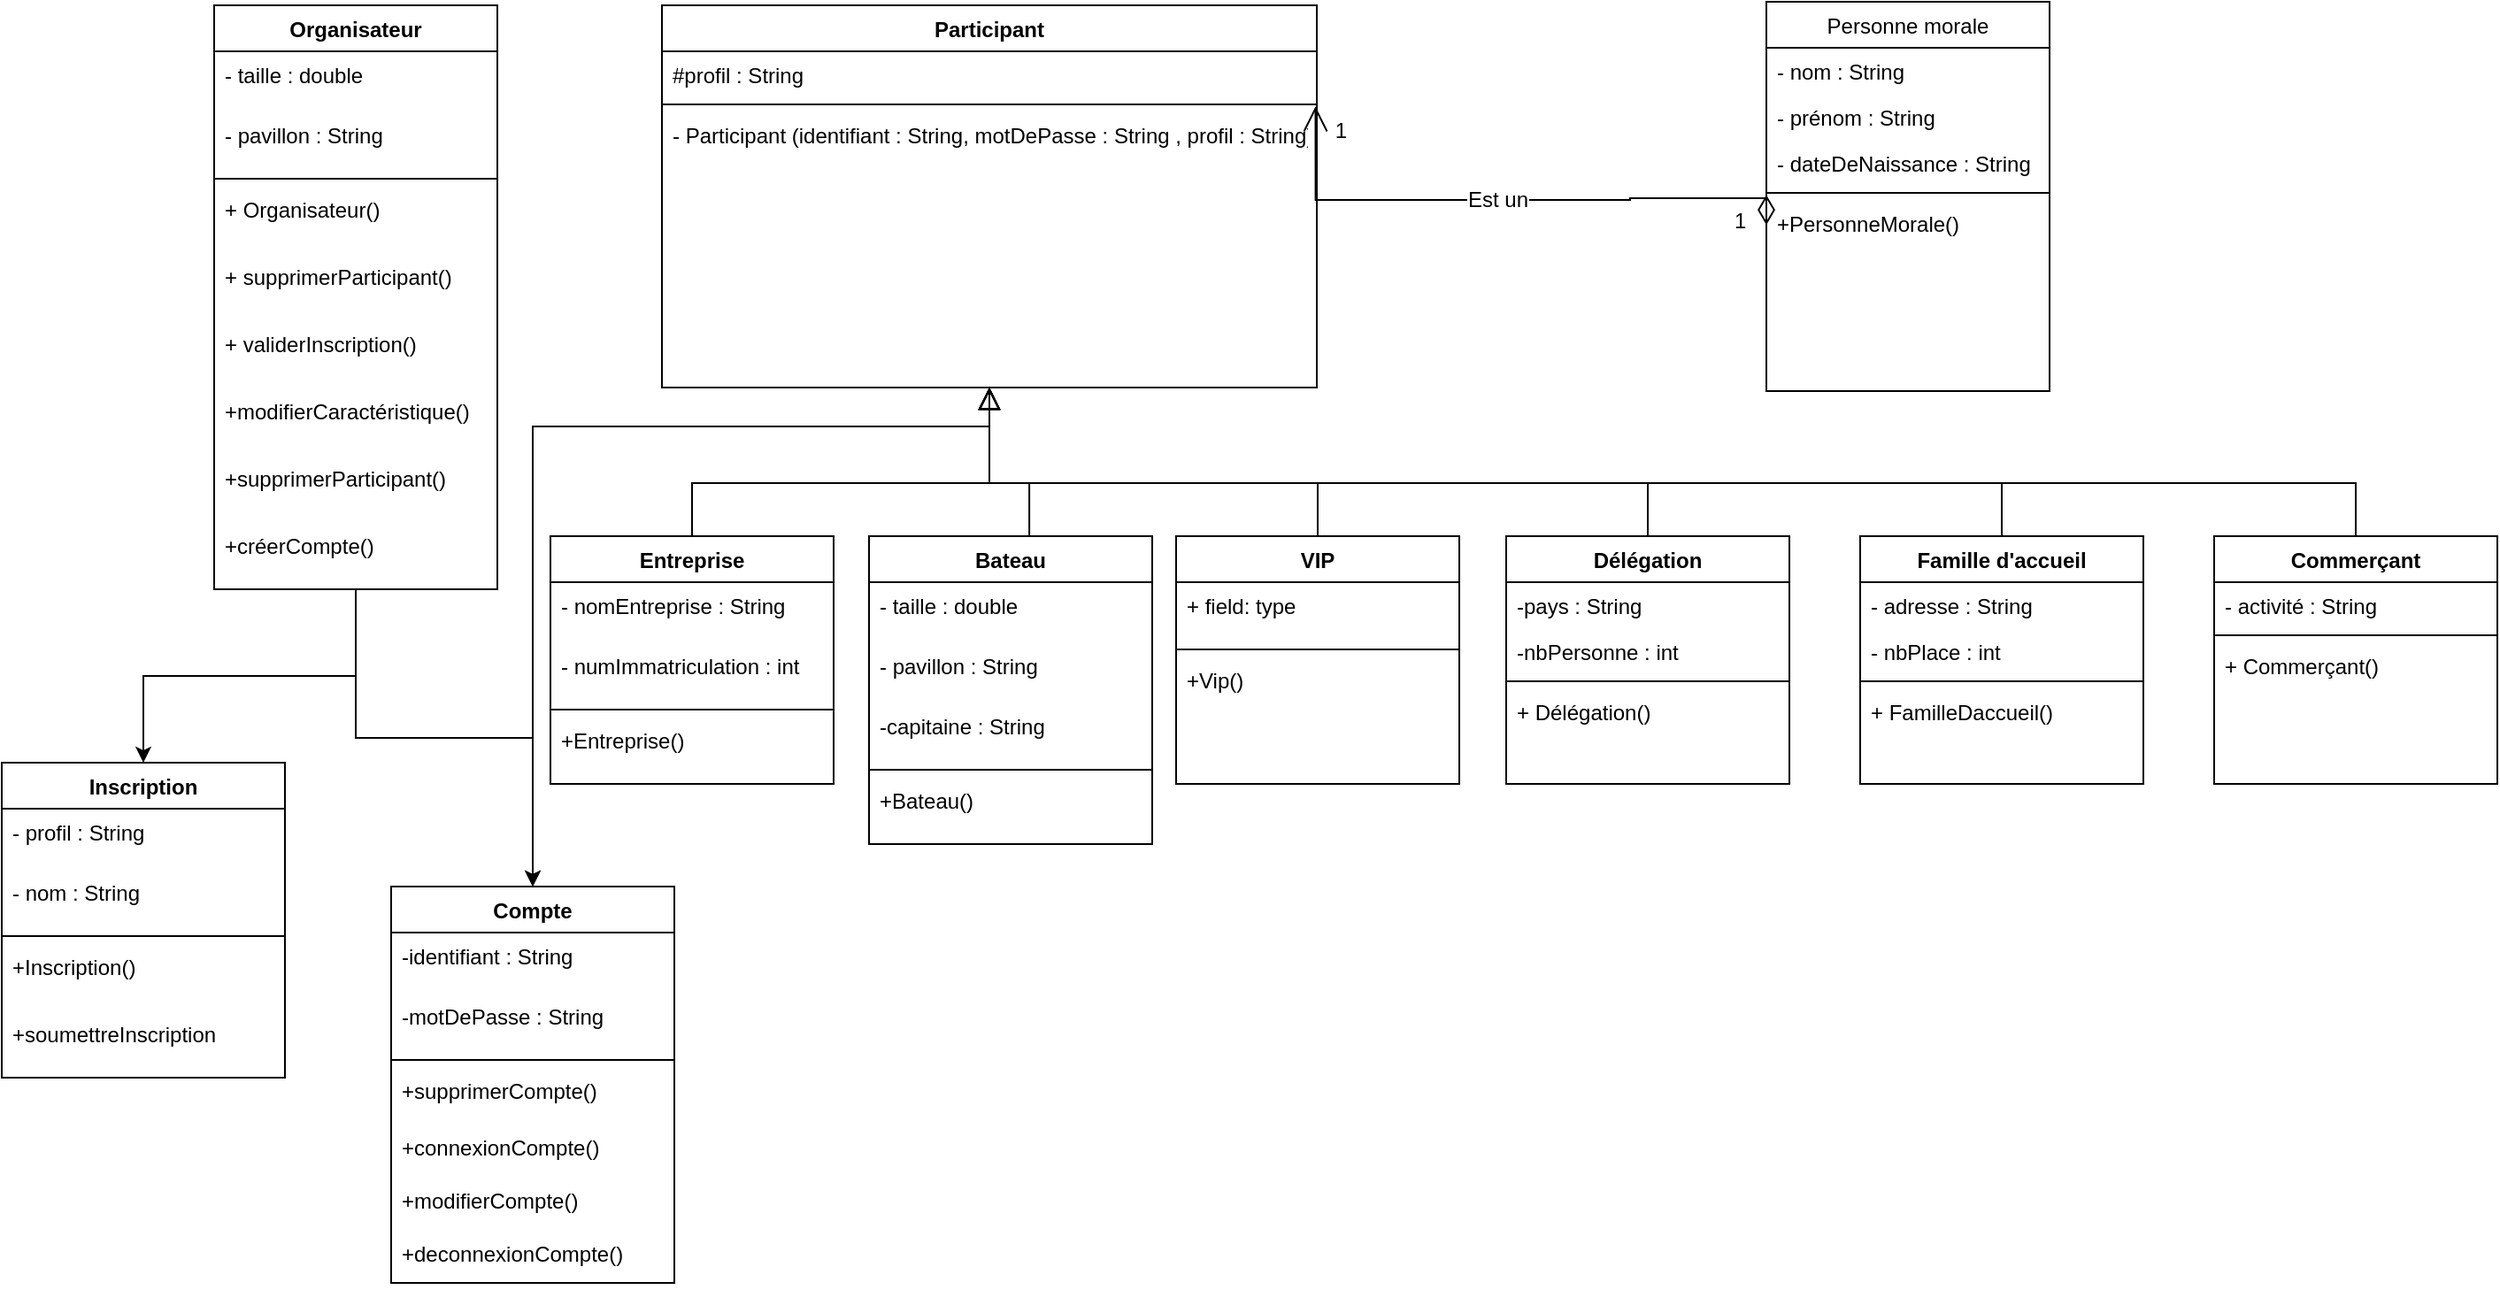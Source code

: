 <mxfile version="16.6.5" type="github">
  <diagram id="DWscqYTxevgceBQovHET" name="Page-1">
    <mxGraphModel dx="3151" dy="995" grid="1" gridSize="10" guides="1" tooltips="1" connect="1" arrows="1" fold="1" page="1" pageScale="1" pageWidth="827" pageHeight="1169" math="0" shadow="0">
      <root>
        <mxCell id="0" />
        <mxCell id="1" parent="0" />
        <mxCell id="gd8OF8IGJQvcCedGKsRl-1" style="edgeStyle=orthogonalEdgeStyle;rounded=0;orthogonalLoop=1;jettySize=auto;html=1;entryX=0.5;entryY=0;entryDx=0;entryDy=0;fontFamily=Helvetica;fontSize=12;fontColor=default;" parent="1" source="gd8OF8IGJQvcCedGKsRl-2" target="gd8OF8IGJQvcCedGKsRl-71" edge="1">
          <mxGeometry relative="1" as="geometry">
            <Array as="points">
              <mxPoint x="228" y="790" />
              <mxPoint x="-30" y="790" />
              <mxPoint x="-30" y="1010" />
            </Array>
          </mxGeometry>
        </mxCell>
        <mxCell id="gd8OF8IGJQvcCedGKsRl-2" value="Participant" style="swimlane;fontStyle=1;align=center;verticalAlign=top;childLayout=stackLayout;horizontal=1;startSize=26;horizontalStack=0;resizeParent=1;resizeLast=0;collapsible=1;marginBottom=0;rounded=0;shadow=0;strokeWidth=1;" parent="1" vertex="1">
          <mxGeometry x="43" y="552" width="370" height="216" as="geometry">
            <mxRectangle x="230" y="140" width="160" height="26" as="alternateBounds" />
          </mxGeometry>
        </mxCell>
        <mxCell id="gd8OF8IGJQvcCedGKsRl-5" value="#profil : String" style="text;align=left;verticalAlign=top;spacingLeft=4;spacingRight=4;overflow=hidden;rotatable=0;points=[[0,0.5],[1,0.5]];portConstraint=eastwest;rounded=0;shadow=0;html=0;" parent="gd8OF8IGJQvcCedGKsRl-2" vertex="1">
          <mxGeometry y="26" width="370" height="26" as="geometry" />
        </mxCell>
        <mxCell id="gd8OF8IGJQvcCedGKsRl-6" value="" style="line;html=1;strokeWidth=1;align=left;verticalAlign=middle;spacingTop=-1;spacingLeft=3;spacingRight=3;rotatable=0;labelPosition=right;points=[];portConstraint=eastwest;" parent="gd8OF8IGJQvcCedGKsRl-2" vertex="1">
          <mxGeometry y="52" width="370" height="8" as="geometry" />
        </mxCell>
        <mxCell id="gd8OF8IGJQvcCedGKsRl-7" value="- Participant (identifiant : String, motDePasse : String , profil : String)" style="text;align=left;verticalAlign=top;spacingLeft=4;spacingRight=4;overflow=hidden;rotatable=0;points=[[0,0.5],[1,0.5]];portConstraint=eastwest;labelBackgroundColor=#FFFFFF;" parent="gd8OF8IGJQvcCedGKsRl-2" vertex="1">
          <mxGeometry y="60" width="370" height="28" as="geometry" />
        </mxCell>
        <mxCell id="gd8OF8IGJQvcCedGKsRl-8" value="" style="endArrow=block;endSize=10;endFill=0;shadow=0;strokeWidth=1;rounded=0;edgeStyle=elbowEdgeStyle;elbow=vertical;entryX=0.5;entryY=1;entryDx=0;entryDy=0;" parent="1" target="gd8OF8IGJQvcCedGKsRl-2" edge="1">
          <mxGeometry width="160" relative="1" as="geometry">
            <mxPoint x="60" y="852" as="sourcePoint" />
            <mxPoint x="200" y="735" as="targetPoint" />
            <Array as="points">
              <mxPoint x="250" y="822" />
              <mxPoint x="250" y="810" />
            </Array>
          </mxGeometry>
        </mxCell>
        <mxCell id="gd8OF8IGJQvcCedGKsRl-9" value="" style="endArrow=block;endSize=10;endFill=0;shadow=0;strokeWidth=1;rounded=0;edgeStyle=elbowEdgeStyle;elbow=vertical;exitX=0.566;exitY=0.006;exitDx=0;exitDy=0;exitPerimeter=0;entryX=0.5;entryY=1;entryDx=0;entryDy=0;" parent="1" source="gd8OF8IGJQvcCedGKsRl-32" target="gd8OF8IGJQvcCedGKsRl-2" edge="1">
          <mxGeometry width="160" relative="1" as="geometry">
            <mxPoint x="250.0" y="852" as="sourcePoint" />
            <mxPoint x="310" y="803" as="targetPoint" />
            <Array as="points">
              <mxPoint x="240" y="822" />
              <mxPoint x="250" y="782" />
              <mxPoint x="270" y="782" />
              <mxPoint x="225" y="802" />
              <mxPoint x="300" y="812" />
            </Array>
          </mxGeometry>
        </mxCell>
        <mxCell id="gd8OF8IGJQvcCedGKsRl-10" value="Personne morale" style="swimlane;fontStyle=0;align=center;verticalAlign=top;childLayout=stackLayout;horizontal=1;startSize=26;horizontalStack=0;resizeParent=1;resizeLast=0;collapsible=1;marginBottom=0;rounded=0;shadow=0;strokeWidth=1;" parent="1" vertex="1">
          <mxGeometry x="667" y="550" width="160" height="220" as="geometry">
            <mxRectangle x="550" y="140" width="160" height="26" as="alternateBounds" />
          </mxGeometry>
        </mxCell>
        <mxCell id="gd8OF8IGJQvcCedGKsRl-11" value="- nom : String" style="text;align=left;verticalAlign=top;spacingLeft=4;spacingRight=4;overflow=hidden;rotatable=0;points=[[0,0.5],[1,0.5]];portConstraint=eastwest;" parent="gd8OF8IGJQvcCedGKsRl-10" vertex="1">
          <mxGeometry y="26" width="160" height="26" as="geometry" />
        </mxCell>
        <mxCell id="gd8OF8IGJQvcCedGKsRl-12" value="- prénom : String" style="text;align=left;verticalAlign=top;spacingLeft=4;spacingRight=4;overflow=hidden;rotatable=0;points=[[0,0.5],[1,0.5]];portConstraint=eastwest;rounded=0;shadow=0;html=0;" parent="gd8OF8IGJQvcCedGKsRl-10" vertex="1">
          <mxGeometry y="52" width="160" height="26" as="geometry" />
        </mxCell>
        <mxCell id="gd8OF8IGJQvcCedGKsRl-13" value="- dateDeNaissance : String" style="text;align=left;verticalAlign=top;spacingLeft=4;spacingRight=4;overflow=hidden;rotatable=0;points=[[0,0.5],[1,0.5]];portConstraint=eastwest;rounded=0;shadow=0;html=0;" parent="gd8OF8IGJQvcCedGKsRl-10" vertex="1">
          <mxGeometry y="78" width="160" height="26" as="geometry" />
        </mxCell>
        <mxCell id="gd8OF8IGJQvcCedGKsRl-14" value="" style="line;html=1;strokeWidth=1;align=left;verticalAlign=middle;spacingTop=-1;spacingLeft=3;spacingRight=3;rotatable=0;labelPosition=right;points=[];portConstraint=eastwest;" parent="gd8OF8IGJQvcCedGKsRl-10" vertex="1">
          <mxGeometry y="104" width="160" height="8" as="geometry" />
        </mxCell>
        <mxCell id="gd8OF8IGJQvcCedGKsRl-15" value="+PersonneMorale()" style="text;align=left;verticalAlign=top;spacingLeft=4;spacingRight=4;overflow=hidden;rotatable=0;points=[[0,0.5],[1,0.5]];portConstraint=eastwest;" parent="gd8OF8IGJQvcCedGKsRl-10" vertex="1">
          <mxGeometry y="112" width="160" height="26" as="geometry" />
        </mxCell>
        <mxCell id="gd8OF8IGJQvcCedGKsRl-16" value="VIP" style="swimlane;fontStyle=1;align=center;verticalAlign=top;childLayout=stackLayout;horizontal=1;startSize=26;horizontalStack=0;resizeParent=1;resizeParentMax=0;resizeLast=0;collapsible=1;marginBottom=0;" parent="1" vertex="1">
          <mxGeometry x="333.5" y="852" width="160" height="140" as="geometry" />
        </mxCell>
        <mxCell id="gd8OF8IGJQvcCedGKsRl-17" value="+ field: type" style="text;strokeColor=none;fillColor=none;align=left;verticalAlign=top;spacingLeft=4;spacingRight=4;overflow=hidden;rotatable=0;points=[[0,0.5],[1,0.5]];portConstraint=eastwest;" parent="gd8OF8IGJQvcCedGKsRl-16" vertex="1">
          <mxGeometry y="26" width="160" height="34" as="geometry" />
        </mxCell>
        <mxCell id="gd8OF8IGJQvcCedGKsRl-18" value="" style="line;strokeWidth=1;fillColor=none;align=left;verticalAlign=middle;spacingTop=-1;spacingLeft=3;spacingRight=3;rotatable=0;labelPosition=right;points=[];portConstraint=eastwest;" parent="gd8OF8IGJQvcCedGKsRl-16" vertex="1">
          <mxGeometry y="60" width="160" height="8" as="geometry" />
        </mxCell>
        <mxCell id="gd8OF8IGJQvcCedGKsRl-19" value="+Vip()" style="text;strokeColor=none;fillColor=none;align=left;verticalAlign=top;spacingLeft=4;spacingRight=4;overflow=hidden;rotatable=0;points=[[0,0.5],[1,0.5]];portConstraint=eastwest;" parent="gd8OF8IGJQvcCedGKsRl-16" vertex="1">
          <mxGeometry y="68" width="160" height="72" as="geometry" />
        </mxCell>
        <mxCell id="gd8OF8IGJQvcCedGKsRl-20" value="Délégation" style="swimlane;fontStyle=1;align=center;verticalAlign=top;childLayout=stackLayout;horizontal=1;startSize=26;horizontalStack=0;resizeParent=1;resizeParentMax=0;resizeLast=0;collapsible=1;marginBottom=0;labelBackgroundColor=#FFFFFF;fontFamily=Helvetica;fontSize=12;fontColor=default;fillColor=none;gradientColor=none;" parent="1" vertex="1">
          <mxGeometry x="520" y="852" width="160" height="140" as="geometry" />
        </mxCell>
        <mxCell id="gd8OF8IGJQvcCedGKsRl-21" value="-pays : String" style="text;strokeColor=none;fillColor=none;align=left;verticalAlign=top;spacingLeft=4;spacingRight=4;overflow=hidden;rotatable=0;points=[[0,0.5],[1,0.5]];portConstraint=eastwest;labelBackgroundColor=#FFFFFF;fontFamily=Helvetica;fontSize=12;fontColor=default;" parent="gd8OF8IGJQvcCedGKsRl-20" vertex="1">
          <mxGeometry y="26" width="160" height="26" as="geometry" />
        </mxCell>
        <mxCell id="gd8OF8IGJQvcCedGKsRl-22" value="-nbPersonne : int" style="text;strokeColor=none;fillColor=none;align=left;verticalAlign=top;spacingLeft=4;spacingRight=4;overflow=hidden;rotatable=0;points=[[0,0.5],[1,0.5]];portConstraint=eastwest;labelBackgroundColor=#FFFFFF;fontFamily=Helvetica;fontSize=12;fontColor=default;" parent="gd8OF8IGJQvcCedGKsRl-20" vertex="1">
          <mxGeometry y="52" width="160" height="26" as="geometry" />
        </mxCell>
        <mxCell id="gd8OF8IGJQvcCedGKsRl-23" value="" style="line;strokeWidth=1;fillColor=none;align=left;verticalAlign=middle;spacingTop=-1;spacingLeft=3;spacingRight=3;rotatable=0;labelPosition=right;points=[];portConstraint=eastwest;labelBackgroundColor=#FFFFFF;fontFamily=Helvetica;fontSize=12;fontColor=default;" parent="gd8OF8IGJQvcCedGKsRl-20" vertex="1">
          <mxGeometry y="78" width="160" height="8" as="geometry" />
        </mxCell>
        <mxCell id="gd8OF8IGJQvcCedGKsRl-24" value="+ Délégation()" style="text;strokeColor=none;fillColor=none;align=left;verticalAlign=top;spacingLeft=4;spacingRight=4;overflow=hidden;rotatable=0;points=[[0,0.5],[1,0.5]];portConstraint=eastwest;labelBackgroundColor=#FFFFFF;fontFamily=Helvetica;fontSize=12;fontColor=default;" parent="gd8OF8IGJQvcCedGKsRl-20" vertex="1">
          <mxGeometry y="86" width="160" height="54" as="geometry" />
        </mxCell>
        <mxCell id="gd8OF8IGJQvcCedGKsRl-25" value="Famille d&#39;accueil" style="swimlane;fontStyle=1;align=center;verticalAlign=top;childLayout=stackLayout;horizontal=1;startSize=26;horizontalStack=0;resizeParent=1;resizeParentMax=0;resizeLast=0;collapsible=1;marginBottom=0;labelBackgroundColor=#FFFFFF;fontFamily=Helvetica;fontSize=12;fontColor=default;fillColor=none;gradientColor=none;" parent="1" vertex="1">
          <mxGeometry x="720" y="852" width="160" height="140" as="geometry" />
        </mxCell>
        <mxCell id="gd8OF8IGJQvcCedGKsRl-26" value="- adresse : String" style="text;strokeColor=none;fillColor=none;align=left;verticalAlign=top;spacingLeft=4;spacingRight=4;overflow=hidden;rotatable=0;points=[[0,0.5],[1,0.5]];portConstraint=eastwest;labelBackgroundColor=#FFFFFF;fontFamily=Helvetica;fontSize=12;fontColor=default;" parent="gd8OF8IGJQvcCedGKsRl-25" vertex="1">
          <mxGeometry y="26" width="160" height="26" as="geometry" />
        </mxCell>
        <mxCell id="gd8OF8IGJQvcCedGKsRl-27" value="- nbPlace : int" style="text;strokeColor=none;fillColor=none;align=left;verticalAlign=top;spacingLeft=4;spacingRight=4;overflow=hidden;rotatable=0;points=[[0,0.5],[1,0.5]];portConstraint=eastwest;labelBackgroundColor=#FFFFFF;fontFamily=Helvetica;fontSize=12;fontColor=default;" parent="gd8OF8IGJQvcCedGKsRl-25" vertex="1">
          <mxGeometry y="52" width="160" height="26" as="geometry" />
        </mxCell>
        <mxCell id="gd8OF8IGJQvcCedGKsRl-28" value="" style="line;strokeWidth=1;fillColor=none;align=left;verticalAlign=middle;spacingTop=-1;spacingLeft=3;spacingRight=3;rotatable=0;labelPosition=right;points=[];portConstraint=eastwest;labelBackgroundColor=#FFFFFF;fontFamily=Helvetica;fontSize=12;fontColor=default;" parent="gd8OF8IGJQvcCedGKsRl-25" vertex="1">
          <mxGeometry y="78" width="160" height="8" as="geometry" />
        </mxCell>
        <mxCell id="gd8OF8IGJQvcCedGKsRl-29" value="+ FamilleDaccueil()" style="text;strokeColor=none;fillColor=none;align=left;verticalAlign=top;spacingLeft=4;spacingRight=4;overflow=hidden;rotatable=0;points=[[0,0.5],[1,0.5]];portConstraint=eastwest;labelBackgroundColor=#FFFFFF;fontFamily=Helvetica;fontSize=12;fontColor=default;" parent="gd8OF8IGJQvcCedGKsRl-25" vertex="1">
          <mxGeometry y="86" width="160" height="54" as="geometry" />
        </mxCell>
        <mxCell id="gd8OF8IGJQvcCedGKsRl-30" value="" style="endArrow=block;endSize=10;endFill=0;shadow=0;strokeWidth=1;rounded=0;edgeStyle=elbowEdgeStyle;elbow=vertical;exitX=0.5;exitY=0;exitDx=0;exitDy=0;entryX=0.5;entryY=1;entryDx=0;entryDy=0;" parent="1" source="gd8OF8IGJQvcCedGKsRl-20" target="gd8OF8IGJQvcCedGKsRl-2" edge="1">
          <mxGeometry width="160" relative="1" as="geometry">
            <mxPoint x="460" y="852" as="sourcePoint" />
            <mxPoint x="250" y="768" as="targetPoint" />
            <Array as="points">
              <mxPoint x="300" y="822" />
              <mxPoint x="370" y="812" />
              <mxPoint x="350" y="822" />
              <mxPoint x="410" y="822" />
              <mxPoint x="366.5" y="812" />
              <mxPoint x="356.5" y="802" />
              <mxPoint x="396.5" y="812" />
              <mxPoint x="456.5" y="842" />
            </Array>
          </mxGeometry>
        </mxCell>
        <mxCell id="gd8OF8IGJQvcCedGKsRl-31" value="" style="endArrow=block;endSize=10;endFill=0;shadow=0;strokeWidth=1;rounded=0;edgeStyle=elbowEdgeStyle;elbow=vertical;exitX=0.5;exitY=0;exitDx=0;exitDy=0;entryX=0.5;entryY=1;entryDx=0;entryDy=0;" parent="1" source="gd8OF8IGJQvcCedGKsRl-25" target="gd8OF8IGJQvcCedGKsRl-2" edge="1">
          <mxGeometry width="160" relative="1" as="geometry">
            <mxPoint x="623" y="852" as="sourcePoint" />
            <mxPoint x="250" y="768" as="targetPoint" />
            <Array as="points">
              <mxPoint x="390" y="822" />
              <mxPoint x="600" y="812" />
              <mxPoint x="389.5" y="812" />
              <mxPoint x="379.5" y="802" />
              <mxPoint x="419.5" y="812" />
              <mxPoint x="479.5" y="842" />
            </Array>
          </mxGeometry>
        </mxCell>
        <mxCell id="gd8OF8IGJQvcCedGKsRl-32" value="Bateau" style="swimlane;fontStyle=1;align=center;verticalAlign=top;childLayout=stackLayout;horizontal=1;startSize=26;horizontalStack=0;resizeParent=1;resizeParentMax=0;resizeLast=0;collapsible=1;marginBottom=0;" parent="1" vertex="1">
          <mxGeometry x="160" y="852" width="160" height="174" as="geometry" />
        </mxCell>
        <mxCell id="gd8OF8IGJQvcCedGKsRl-33" value="- taille : double" style="text;strokeColor=none;fillColor=none;align=left;verticalAlign=top;spacingLeft=4;spacingRight=4;overflow=hidden;rotatable=0;points=[[0,0.5],[1,0.5]];portConstraint=eastwest;horizontal=1;treeFolding=0;treeMoving=0;enumerate=0;comic=0;part=0;dropTarget=0;autosize=0;html=1;perimeter=rectanglePerimeter;" parent="gd8OF8IGJQvcCedGKsRl-32" vertex="1">
          <mxGeometry y="26" width="160" height="34" as="geometry" />
        </mxCell>
        <mxCell id="gd8OF8IGJQvcCedGKsRl-34" value="- pavillon : String" style="text;strokeColor=none;fillColor=none;align=left;verticalAlign=top;spacingLeft=4;spacingRight=4;overflow=hidden;rotatable=0;points=[[0,0.5],[1,0.5]];portConstraint=eastwest;horizontal=1;treeFolding=0;treeMoving=0;enumerate=0;comic=0;part=0;dropTarget=0;autosize=0;html=1;perimeter=rectanglePerimeter;" parent="gd8OF8IGJQvcCedGKsRl-32" vertex="1">
          <mxGeometry y="60" width="160" height="34" as="geometry" />
        </mxCell>
        <mxCell id="gd8OF8IGJQvcCedGKsRl-35" value="-capitaine : String" style="text;strokeColor=none;fillColor=none;align=left;verticalAlign=top;spacingLeft=4;spacingRight=4;overflow=hidden;rotatable=0;points=[[0,0.5],[1,0.5]];portConstraint=eastwest;horizontal=1;treeFolding=0;treeMoving=0;enumerate=0;comic=0;part=0;dropTarget=0;autosize=0;html=1;perimeter=rectanglePerimeter;" parent="gd8OF8IGJQvcCedGKsRl-32" vertex="1">
          <mxGeometry y="94" width="160" height="34" as="geometry" />
        </mxCell>
        <mxCell id="gd8OF8IGJQvcCedGKsRl-36" value="" style="line;strokeWidth=1;fillColor=none;align=left;verticalAlign=middle;spacingTop=-1;spacingLeft=3;spacingRight=3;rotatable=0;labelPosition=right;points=[];portConstraint=eastwest;" parent="gd8OF8IGJQvcCedGKsRl-32" vertex="1">
          <mxGeometry y="128" width="160" height="8" as="geometry" />
        </mxCell>
        <mxCell id="gd8OF8IGJQvcCedGKsRl-37" value="+Bateau()" style="text;strokeColor=none;fillColor=none;align=left;verticalAlign=top;spacingLeft=4;spacingRight=4;overflow=hidden;rotatable=0;points=[[0,0.5],[1,0.5]];portConstraint=eastwest;" parent="gd8OF8IGJQvcCedGKsRl-32" vertex="1">
          <mxGeometry y="136" width="160" height="38" as="geometry" />
        </mxCell>
        <mxCell id="gd8OF8IGJQvcCedGKsRl-38" value="Entreprise" style="swimlane;fontStyle=1;align=center;verticalAlign=top;childLayout=stackLayout;horizontal=1;startSize=26;horizontalStack=0;resizeParent=1;resizeParentMax=0;resizeLast=0;collapsible=1;marginBottom=0;" parent="1" vertex="1">
          <mxGeometry x="-20" y="852" width="160" height="140" as="geometry" />
        </mxCell>
        <mxCell id="gd8OF8IGJQvcCedGKsRl-39" value="- nomEntreprise : String" style="text;strokeColor=none;fillColor=none;align=left;verticalAlign=top;spacingLeft=4;spacingRight=4;overflow=hidden;rotatable=0;points=[[0,0.5],[1,0.5]];portConstraint=eastwest;horizontal=1;treeFolding=0;treeMoving=0;enumerate=0;comic=0;part=0;dropTarget=0;autosize=0;html=1;perimeter=rectanglePerimeter;" parent="gd8OF8IGJQvcCedGKsRl-38" vertex="1">
          <mxGeometry y="26" width="160" height="34" as="geometry" />
        </mxCell>
        <mxCell id="gd8OF8IGJQvcCedGKsRl-40" value="- numImmatriculation : int" style="text;strokeColor=none;fillColor=none;align=left;verticalAlign=top;spacingLeft=4;spacingRight=4;overflow=hidden;rotatable=0;points=[[0,0.5],[1,0.5]];portConstraint=eastwest;horizontal=1;treeFolding=0;treeMoving=0;enumerate=0;comic=0;part=0;dropTarget=0;autosize=0;html=1;perimeter=rectanglePerimeter;" parent="gd8OF8IGJQvcCedGKsRl-38" vertex="1">
          <mxGeometry y="60" width="160" height="34" as="geometry" />
        </mxCell>
        <mxCell id="gd8OF8IGJQvcCedGKsRl-41" value="" style="line;strokeWidth=1;fillColor=none;align=left;verticalAlign=middle;spacingTop=-1;spacingLeft=3;spacingRight=3;rotatable=0;labelPosition=right;points=[];portConstraint=eastwest;" parent="gd8OF8IGJQvcCedGKsRl-38" vertex="1">
          <mxGeometry y="94" width="160" height="8" as="geometry" />
        </mxCell>
        <mxCell id="gd8OF8IGJQvcCedGKsRl-42" value="+Entreprise()" style="text;strokeColor=none;fillColor=none;align=left;verticalAlign=top;spacingLeft=4;spacingRight=4;overflow=hidden;rotatable=0;points=[[0,0.5],[1,0.5]];portConstraint=eastwest;" parent="gd8OF8IGJQvcCedGKsRl-38" vertex="1">
          <mxGeometry y="102" width="160" height="38" as="geometry" />
        </mxCell>
        <mxCell id="gd8OF8IGJQvcCedGKsRl-43" value="Commerçant" style="swimlane;fontStyle=1;align=center;verticalAlign=top;childLayout=stackLayout;horizontal=1;startSize=26;horizontalStack=0;resizeParent=1;resizeParentMax=0;resizeLast=0;collapsible=1;marginBottom=0;labelBackgroundColor=#FFFFFF;fontFamily=Helvetica;fontSize=12;fontColor=default;fillColor=none;gradientColor=none;" parent="1" vertex="1">
          <mxGeometry x="920" y="852" width="160" height="140" as="geometry" />
        </mxCell>
        <mxCell id="gd8OF8IGJQvcCedGKsRl-44" value="- activité : String" style="text;strokeColor=none;fillColor=none;align=left;verticalAlign=top;spacingLeft=4;spacingRight=4;overflow=hidden;rotatable=0;points=[[0,0.5],[1,0.5]];portConstraint=eastwest;labelBackgroundColor=#FFFFFF;fontFamily=Helvetica;fontSize=12;fontColor=default;" parent="gd8OF8IGJQvcCedGKsRl-43" vertex="1">
          <mxGeometry y="26" width="160" height="26" as="geometry" />
        </mxCell>
        <mxCell id="gd8OF8IGJQvcCedGKsRl-45" value="" style="line;strokeWidth=1;fillColor=none;align=left;verticalAlign=middle;spacingTop=-1;spacingLeft=3;spacingRight=3;rotatable=0;labelPosition=right;points=[];portConstraint=eastwest;labelBackgroundColor=#FFFFFF;fontFamily=Helvetica;fontSize=12;fontColor=default;" parent="gd8OF8IGJQvcCedGKsRl-43" vertex="1">
          <mxGeometry y="52" width="160" height="8" as="geometry" />
        </mxCell>
        <mxCell id="gd8OF8IGJQvcCedGKsRl-46" value="+ Commerçant()" style="text;strokeColor=none;fillColor=none;align=left;verticalAlign=top;spacingLeft=4;spacingRight=4;overflow=hidden;rotatable=0;points=[[0,0.5],[1,0.5]];portConstraint=eastwest;labelBackgroundColor=#FFFFFF;fontFamily=Helvetica;fontSize=12;fontColor=default;" parent="gd8OF8IGJQvcCedGKsRl-43" vertex="1">
          <mxGeometry y="60" width="160" height="80" as="geometry" />
        </mxCell>
        <mxCell id="gd8OF8IGJQvcCedGKsRl-47" value="" style="endArrow=block;endSize=10;endFill=0;shadow=0;strokeWidth=1;rounded=0;edgeStyle=elbowEdgeStyle;elbow=vertical;exitX=0.5;exitY=0;exitDx=0;exitDy=0;entryX=0.5;entryY=1;entryDx=0;entryDy=0;" parent="1" source="gd8OF8IGJQvcCedGKsRl-43" target="gd8OF8IGJQvcCedGKsRl-2" edge="1">
          <mxGeometry width="160" relative="1" as="geometry">
            <mxPoint x="1000" y="848" as="sourcePoint" />
            <mxPoint x="250" y="768" as="targetPoint" />
            <Array as="points">
              <mxPoint x="730" y="822" />
              <mxPoint x="579.5" y="798" />
              <mxPoint x="619.5" y="808" />
              <mxPoint x="679.5" y="838" />
            </Array>
          </mxGeometry>
        </mxCell>
        <mxCell id="gd8OF8IGJQvcCedGKsRl-48" value="" style="endArrow=block;endSize=10;endFill=0;shadow=0;strokeWidth=1;rounded=0;edgeStyle=elbowEdgeStyle;elbow=vertical;exitX=0.5;exitY=0;exitDx=0;exitDy=0;entryX=0.5;entryY=1;entryDx=0;entryDy=0;" parent="1" source="gd8OF8IGJQvcCedGKsRl-16" target="gd8OF8IGJQvcCedGKsRl-2" edge="1">
          <mxGeometry width="160" relative="1" as="geometry">
            <mxPoint x="1010" y="858" as="sourcePoint" />
            <mxPoint x="290" y="792" as="targetPoint" />
            <Array as="points">
              <mxPoint x="450" y="822" />
              <mxPoint x="589.5" y="808" />
              <mxPoint x="629.5" y="818" />
              <mxPoint x="689.5" y="848" />
            </Array>
          </mxGeometry>
        </mxCell>
        <mxCell id="gd8OF8IGJQvcCedGKsRl-49" value="Est un" style="endArrow=open;html=1;endSize=12;startArrow=diamondThin;startSize=14;startFill=0;edgeStyle=orthogonalEdgeStyle;rounded=0;fontFamily=Helvetica;fontSize=12;fontColor=default;entryX=0.998;entryY=0.644;entryDx=0;entryDy=0;entryPerimeter=0;exitX=0;exitY=0.644;exitDx=0;exitDy=0;exitPerimeter=0;" parent="1" source="gd8OF8IGJQvcCedGKsRl-14" target="gd8OF8IGJQvcCedGKsRl-6" edge="1">
          <mxGeometry relative="1" as="geometry">
            <mxPoint x="610" y="642" as="sourcePoint" />
            <mxPoint x="419.98" y="664" as="targetPoint" />
            <Array as="points">
              <mxPoint x="590" y="661" />
              <mxPoint x="499" y="662" />
            </Array>
          </mxGeometry>
        </mxCell>
        <mxCell id="gd8OF8IGJQvcCedGKsRl-50" value="1" style="edgeLabel;resizable=0;html=1;align=left;verticalAlign=top;labelBackgroundColor=#FFFFFF;comic=0;fontFamily=Helvetica;fontSize=12;fontColor=default;fillColor=none;gradientColor=none;" parent="gd8OF8IGJQvcCedGKsRl-49" connectable="0" vertex="1">
          <mxGeometry x="-1" relative="1" as="geometry">
            <mxPoint x="-20" y="1" as="offset" />
          </mxGeometry>
        </mxCell>
        <mxCell id="gd8OF8IGJQvcCedGKsRl-51" value="1" style="edgeLabel;resizable=0;html=1;align=right;verticalAlign=top;labelBackgroundColor=#FFFFFF;comic=0;fontFamily=Helvetica;fontSize=12;fontColor=default;fillColor=none;gradientColor=none;" parent="gd8OF8IGJQvcCedGKsRl-49" connectable="0" vertex="1">
          <mxGeometry x="1" relative="1" as="geometry">
            <mxPoint x="18" as="offset" />
          </mxGeometry>
        </mxCell>
        <mxCell id="gd8OF8IGJQvcCedGKsRl-53" style="edgeStyle=orthogonalEdgeStyle;rounded=0;orthogonalLoop=1;jettySize=auto;html=1;entryX=0.5;entryY=0;entryDx=0;entryDy=0;fontFamily=Helvetica;fontSize=12;fontColor=default;" parent="1" source="gd8OF8IGJQvcCedGKsRl-55" target="gd8OF8IGJQvcCedGKsRl-65" edge="1">
          <mxGeometry relative="1" as="geometry" />
        </mxCell>
        <mxCell id="gd8OF8IGJQvcCedGKsRl-54" style="edgeStyle=orthogonalEdgeStyle;rounded=0;orthogonalLoop=1;jettySize=auto;html=1;fontFamily=Helvetica;fontSize=12;fontColor=default;" parent="1" source="gd8OF8IGJQvcCedGKsRl-55" target="gd8OF8IGJQvcCedGKsRl-71" edge="1">
          <mxGeometry relative="1" as="geometry" />
        </mxCell>
        <mxCell id="gd8OF8IGJQvcCedGKsRl-55" value="Organisateur" style="swimlane;fontStyle=1;align=center;verticalAlign=top;childLayout=stackLayout;horizontal=1;startSize=26;horizontalStack=0;resizeParent=1;resizeParentMax=0;resizeLast=0;collapsible=1;marginBottom=0;" parent="1" vertex="1">
          <mxGeometry x="-210" y="552" width="160" height="330" as="geometry" />
        </mxCell>
        <mxCell id="gd8OF8IGJQvcCedGKsRl-56" value="- taille : double" style="text;strokeColor=none;fillColor=none;align=left;verticalAlign=top;spacingLeft=4;spacingRight=4;overflow=hidden;rotatable=0;points=[[0,0.5],[1,0.5]];portConstraint=eastwest;horizontal=1;treeFolding=0;treeMoving=0;enumerate=0;comic=0;part=0;dropTarget=0;autosize=0;html=1;perimeter=rectanglePerimeter;" parent="gd8OF8IGJQvcCedGKsRl-55" vertex="1">
          <mxGeometry y="26" width="160" height="34" as="geometry" />
        </mxCell>
        <mxCell id="gd8OF8IGJQvcCedGKsRl-57" value="- pavillon : String" style="text;strokeColor=none;fillColor=none;align=left;verticalAlign=top;spacingLeft=4;spacingRight=4;overflow=hidden;rotatable=0;points=[[0,0.5],[1,0.5]];portConstraint=eastwest;horizontal=1;treeFolding=0;treeMoving=0;enumerate=0;comic=0;part=0;dropTarget=0;autosize=0;html=1;perimeter=rectanglePerimeter;" parent="gd8OF8IGJQvcCedGKsRl-55" vertex="1">
          <mxGeometry y="60" width="160" height="34" as="geometry" />
        </mxCell>
        <mxCell id="gd8OF8IGJQvcCedGKsRl-58" value="" style="line;strokeWidth=1;fillColor=none;align=left;verticalAlign=middle;spacingTop=-1;spacingLeft=3;spacingRight=3;rotatable=0;labelPosition=right;points=[];portConstraint=eastwest;" parent="gd8OF8IGJQvcCedGKsRl-55" vertex="1">
          <mxGeometry y="94" width="160" height="8" as="geometry" />
        </mxCell>
        <mxCell id="gd8OF8IGJQvcCedGKsRl-59" value="+ Organisateur()" style="text;strokeColor=none;fillColor=none;align=left;verticalAlign=top;spacingLeft=4;spacingRight=4;overflow=hidden;rotatable=0;points=[[0,0.5],[1,0.5]];portConstraint=eastwest;" parent="gd8OF8IGJQvcCedGKsRl-55" vertex="1">
          <mxGeometry y="102" width="160" height="38" as="geometry" />
        </mxCell>
        <mxCell id="gd8OF8IGJQvcCedGKsRl-60" value="+ supprimerParticipant()" style="text;strokeColor=none;fillColor=none;align=left;verticalAlign=top;spacingLeft=4;spacingRight=4;overflow=hidden;rotatable=0;points=[[0,0.5],[1,0.5]];portConstraint=eastwest;" parent="gd8OF8IGJQvcCedGKsRl-55" vertex="1">
          <mxGeometry y="140" width="160" height="38" as="geometry" />
        </mxCell>
        <mxCell id="gd8OF8IGJQvcCedGKsRl-61" value="+ validerInscription()" style="text;strokeColor=none;fillColor=none;align=left;verticalAlign=top;spacingLeft=4;spacingRight=4;overflow=hidden;rotatable=0;points=[[0,0.5],[1,0.5]];portConstraint=eastwest;" parent="gd8OF8IGJQvcCedGKsRl-55" vertex="1">
          <mxGeometry y="178" width="160" height="38" as="geometry" />
        </mxCell>
        <mxCell id="gd8OF8IGJQvcCedGKsRl-62" value="+modifierCaractéristique()" style="text;strokeColor=none;fillColor=none;align=left;verticalAlign=top;spacingLeft=4;spacingRight=4;overflow=hidden;rotatable=0;points=[[0,0.5],[1,0.5]];portConstraint=eastwest;" parent="gd8OF8IGJQvcCedGKsRl-55" vertex="1">
          <mxGeometry y="216" width="160" height="38" as="geometry" />
        </mxCell>
        <mxCell id="gd8OF8IGJQvcCedGKsRl-63" value="+supprimerParticipant()" style="text;strokeColor=none;fillColor=none;align=left;verticalAlign=top;spacingLeft=4;spacingRight=4;overflow=hidden;rotatable=0;points=[[0,0.5],[1,0.5]];portConstraint=eastwest;" parent="gd8OF8IGJQvcCedGKsRl-55" vertex="1">
          <mxGeometry y="254" width="160" height="38" as="geometry" />
        </mxCell>
        <mxCell id="gd8OF8IGJQvcCedGKsRl-64" value="+créerCompte()" style="text;strokeColor=none;fillColor=none;align=left;verticalAlign=top;spacingLeft=4;spacingRight=4;overflow=hidden;rotatable=0;points=[[0,0.5],[1,0.5]];portConstraint=eastwest;" parent="gd8OF8IGJQvcCedGKsRl-55" vertex="1">
          <mxGeometry y="292" width="160" height="38" as="geometry" />
        </mxCell>
        <mxCell id="gd8OF8IGJQvcCedGKsRl-65" value="Inscription" style="swimlane;fontStyle=1;align=center;verticalAlign=top;childLayout=stackLayout;horizontal=1;startSize=26;horizontalStack=0;resizeParent=1;resizeParentMax=0;resizeLast=0;collapsible=1;marginBottom=0;" parent="1" vertex="1">
          <mxGeometry x="-330" y="980" width="160" height="178" as="geometry" />
        </mxCell>
        <mxCell id="gd8OF8IGJQvcCedGKsRl-66" value="- profil : String" style="text;strokeColor=none;fillColor=none;align=left;verticalAlign=top;spacingLeft=4;spacingRight=4;overflow=hidden;rotatable=0;points=[[0,0.5],[1,0.5]];portConstraint=eastwest;horizontal=1;treeFolding=0;treeMoving=0;enumerate=0;comic=0;part=0;dropTarget=0;autosize=0;html=1;perimeter=rectanglePerimeter;" parent="gd8OF8IGJQvcCedGKsRl-65" vertex="1">
          <mxGeometry y="26" width="160" height="34" as="geometry" />
        </mxCell>
        <mxCell id="gd8OF8IGJQvcCedGKsRl-67" value="- nom : String" style="text;strokeColor=none;fillColor=none;align=left;verticalAlign=top;spacingLeft=4;spacingRight=4;overflow=hidden;rotatable=0;points=[[0,0.5],[1,0.5]];portConstraint=eastwest;horizontal=1;treeFolding=0;treeMoving=0;enumerate=0;comic=0;part=0;dropTarget=0;autosize=0;html=1;perimeter=rectanglePerimeter;" parent="gd8OF8IGJQvcCedGKsRl-65" vertex="1">
          <mxGeometry y="60" width="160" height="34" as="geometry" />
        </mxCell>
        <mxCell id="gd8OF8IGJQvcCedGKsRl-68" value="" style="line;strokeWidth=1;fillColor=none;align=left;verticalAlign=middle;spacingTop=-1;spacingLeft=3;spacingRight=3;rotatable=0;labelPosition=right;points=[];portConstraint=eastwest;" parent="gd8OF8IGJQvcCedGKsRl-65" vertex="1">
          <mxGeometry y="94" width="160" height="8" as="geometry" />
        </mxCell>
        <mxCell id="gd8OF8IGJQvcCedGKsRl-69" value="+Inscription()" style="text;strokeColor=none;fillColor=none;align=left;verticalAlign=top;spacingLeft=4;spacingRight=4;overflow=hidden;rotatable=0;points=[[0,0.5],[1,0.5]];portConstraint=eastwest;" parent="gd8OF8IGJQvcCedGKsRl-65" vertex="1">
          <mxGeometry y="102" width="160" height="38" as="geometry" />
        </mxCell>
        <mxCell id="gd8OF8IGJQvcCedGKsRl-70" value="+soumettreInscription" style="text;strokeColor=none;fillColor=none;align=left;verticalAlign=top;spacingLeft=4;spacingRight=4;overflow=hidden;rotatable=0;points=[[0,0.5],[1,0.5]];portConstraint=eastwest;" parent="gd8OF8IGJQvcCedGKsRl-65" vertex="1">
          <mxGeometry y="140" width="160" height="38" as="geometry" />
        </mxCell>
        <mxCell id="gd8OF8IGJQvcCedGKsRl-71" value="Compte" style="swimlane;fontStyle=1;align=center;verticalAlign=top;childLayout=stackLayout;horizontal=1;startSize=26;horizontalStack=0;resizeParent=1;resizeParentMax=0;resizeLast=0;collapsible=1;marginBottom=0;" parent="1" vertex="1">
          <mxGeometry x="-110" y="1050" width="160" height="224" as="geometry" />
        </mxCell>
        <mxCell id="gd8OF8IGJQvcCedGKsRl-72" value="-identifiant : String" style="text;strokeColor=none;fillColor=none;align=left;verticalAlign=top;spacingLeft=4;spacingRight=4;overflow=hidden;rotatable=0;points=[[0,0.5],[1,0.5]];portConstraint=eastwest;" parent="gd8OF8IGJQvcCedGKsRl-71" vertex="1">
          <mxGeometry y="26" width="160" height="34" as="geometry" />
        </mxCell>
        <mxCell id="gd8OF8IGJQvcCedGKsRl-73" value="-motDePasse : String" style="text;strokeColor=none;fillColor=none;align=left;verticalAlign=top;spacingLeft=4;spacingRight=4;overflow=hidden;rotatable=0;points=[[0,0.5],[1,0.5]];portConstraint=eastwest;" parent="gd8OF8IGJQvcCedGKsRl-71" vertex="1">
          <mxGeometry y="60" width="160" height="34" as="geometry" />
        </mxCell>
        <mxCell id="gd8OF8IGJQvcCedGKsRl-74" value="" style="line;strokeWidth=1;fillColor=none;align=left;verticalAlign=middle;spacingTop=-1;spacingLeft=3;spacingRight=3;rotatable=0;labelPosition=right;points=[];portConstraint=eastwest;" parent="gd8OF8IGJQvcCedGKsRl-71" vertex="1">
          <mxGeometry y="94" width="160" height="8" as="geometry" />
        </mxCell>
        <mxCell id="gd8OF8IGJQvcCedGKsRl-75" value="+supprimerCompte()" style="text;strokeColor=none;fillColor=none;align=left;verticalAlign=top;spacingLeft=4;spacingRight=4;overflow=hidden;rotatable=0;points=[[0,0.5],[1,0.5]];portConstraint=eastwest;" parent="gd8OF8IGJQvcCedGKsRl-71" vertex="1">
          <mxGeometry y="102" width="160" height="32" as="geometry" />
        </mxCell>
        <mxCell id="gd8OF8IGJQvcCedGKsRl-76" value="+connexionCompte()" style="text;strokeColor=none;fillColor=none;align=left;verticalAlign=top;spacingLeft=4;spacingRight=4;overflow=hidden;rotatable=0;points=[[0,0.5],[1,0.5]];portConstraint=eastwest;" parent="gd8OF8IGJQvcCedGKsRl-71" vertex="1">
          <mxGeometry y="134" width="160" height="30" as="geometry" />
        </mxCell>
        <mxCell id="gd8OF8IGJQvcCedGKsRl-77" value="+modifierCompte()" style="text;strokeColor=none;fillColor=none;align=left;verticalAlign=top;spacingLeft=4;spacingRight=4;overflow=hidden;rotatable=0;points=[[0,0.5],[1,0.5]];portConstraint=eastwest;" parent="gd8OF8IGJQvcCedGKsRl-71" vertex="1">
          <mxGeometry y="164" width="160" height="30" as="geometry" />
        </mxCell>
        <mxCell id="gd8OF8IGJQvcCedGKsRl-78" value="+deconnexionCompte()" style="text;strokeColor=none;fillColor=none;align=left;verticalAlign=top;spacingLeft=4;spacingRight=4;overflow=hidden;rotatable=0;points=[[0,0.5],[1,0.5]];portConstraint=eastwest;" parent="gd8OF8IGJQvcCedGKsRl-71" vertex="1">
          <mxGeometry y="194" width="160" height="30" as="geometry" />
        </mxCell>
      </root>
    </mxGraphModel>
  </diagram>
</mxfile>
